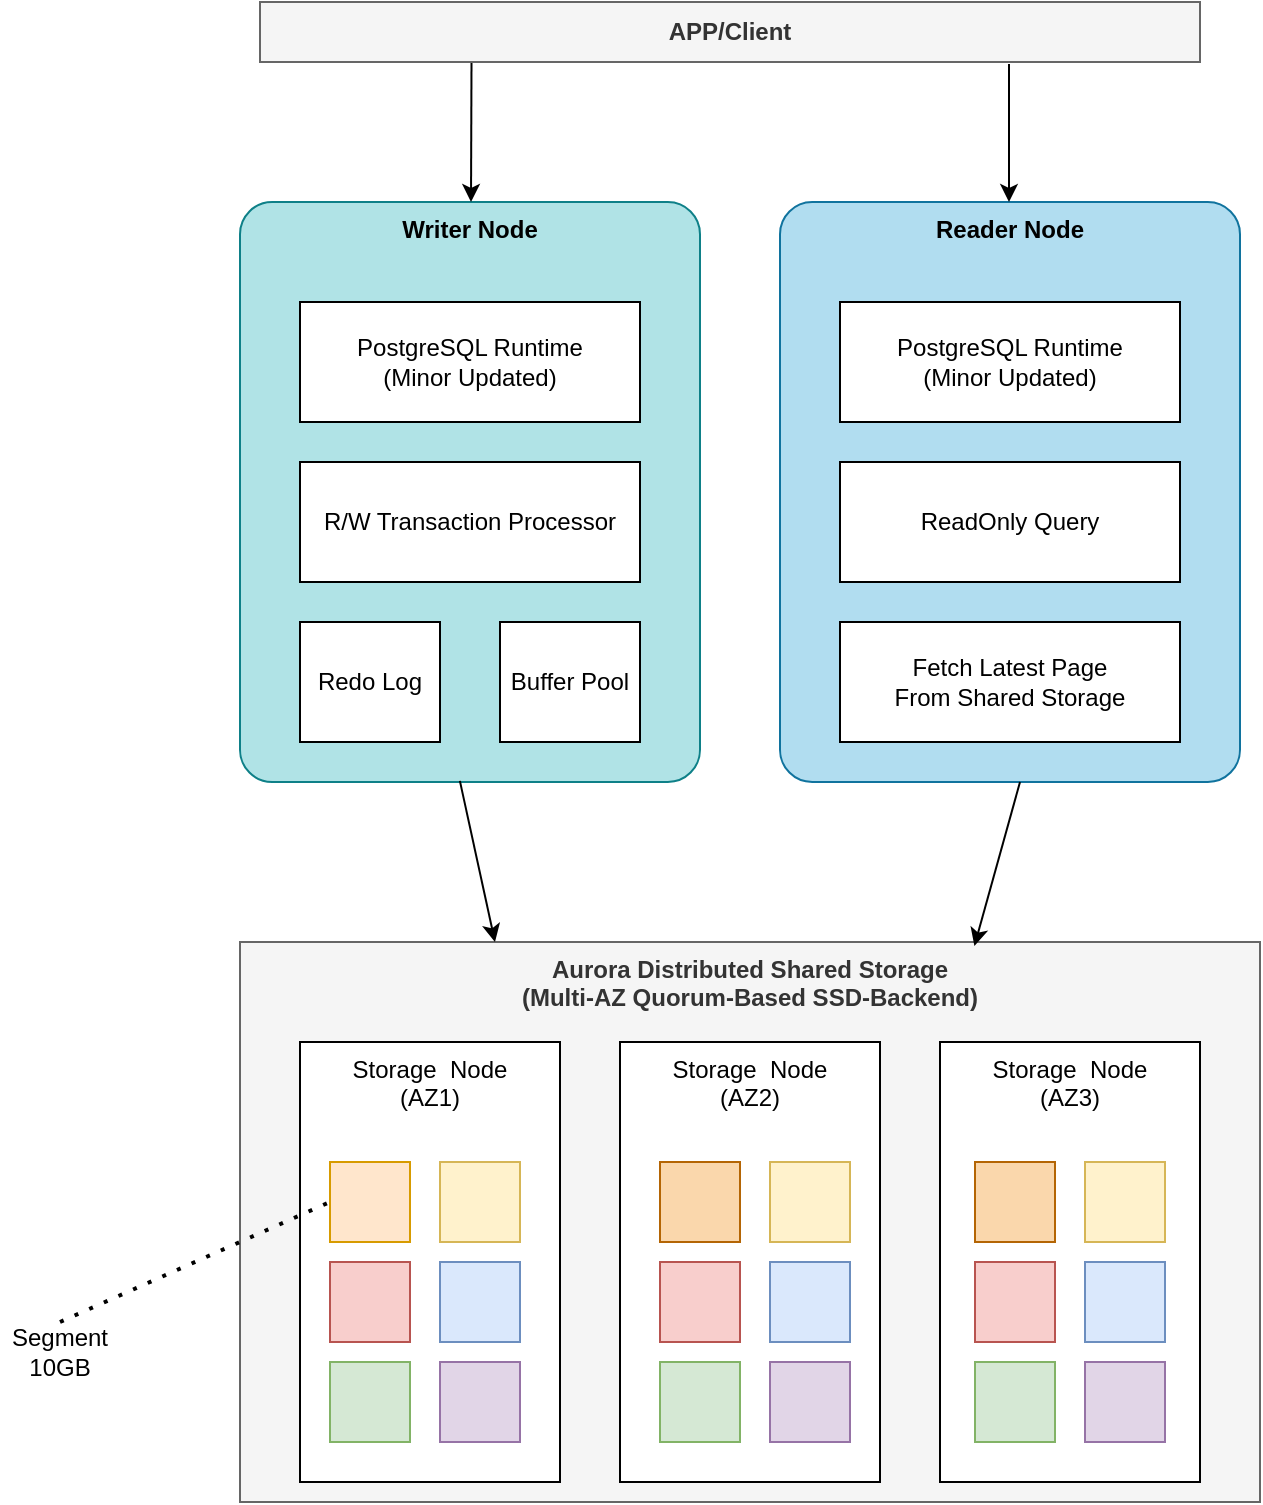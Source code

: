 <mxfile version="28.2.0">
  <diagram name="Page-1" id="s2vAEfCcSGN4AWjy1vzw">
    <mxGraphModel dx="1078" dy="593" grid="1" gridSize="10" guides="1" tooltips="1" connect="1" arrows="1" fold="1" page="1" pageScale="1" pageWidth="850" pageHeight="1100" math="0" shadow="0">
      <root>
        <mxCell id="0" />
        <mxCell id="1" parent="0" />
        <mxCell id="j5r5vbufTEwcB4HRGYw3-1" value="APP/Client" style="rounded=1;whiteSpace=wrap;html=1;arcSize=0;fillColor=#f5f5f5;fontColor=#333333;strokeColor=#666666;fontStyle=1" vertex="1" parent="1">
          <mxGeometry x="130" y="90" width="470" height="30" as="geometry" />
        </mxCell>
        <mxCell id="j5r5vbufTEwcB4HRGYw3-2" value="Writer Node" style="rounded=1;whiteSpace=wrap;html=1;arcSize=7;verticalAlign=top;fontStyle=1;fillColor=#b0e3e6;strokeColor=#0e8088;" vertex="1" parent="1">
          <mxGeometry x="120" y="190" width="230" height="290" as="geometry" />
        </mxCell>
        <mxCell id="j5r5vbufTEwcB4HRGYw3-3" value="Reader Node" style="rounded=1;whiteSpace=wrap;html=1;arcSize=7;verticalAlign=top;fontStyle=1;fillColor=#b1ddf0;strokeColor=#10739e;" vertex="1" parent="1">
          <mxGeometry x="390" y="190" width="230" height="290" as="geometry" />
        </mxCell>
        <mxCell id="j5r5vbufTEwcB4HRGYw3-4" value="PostgreSQL Runtime&lt;br&gt;(Minor Updated)" style="rounded=0;whiteSpace=wrap;html=1;" vertex="1" parent="1">
          <mxGeometry x="150" y="240" width="170" height="60" as="geometry" />
        </mxCell>
        <mxCell id="j5r5vbufTEwcB4HRGYw3-5" value="PostgreSQL Runtime&lt;br&gt;(Minor Updated)" style="rounded=0;whiteSpace=wrap;html=1;" vertex="1" parent="1">
          <mxGeometry x="420" y="240" width="170" height="60" as="geometry" />
        </mxCell>
        <mxCell id="j5r5vbufTEwcB4HRGYw3-6" value="R/W Transaction Processor" style="rounded=0;whiteSpace=wrap;html=1;" vertex="1" parent="1">
          <mxGeometry x="150" y="320" width="170" height="60" as="geometry" />
        </mxCell>
        <mxCell id="j5r5vbufTEwcB4HRGYw3-7" value="Redo Log" style="rounded=0;whiteSpace=wrap;html=1;" vertex="1" parent="1">
          <mxGeometry x="150" y="400" width="70" height="60" as="geometry" />
        </mxCell>
        <mxCell id="j5r5vbufTEwcB4HRGYw3-8" value="Buffer Pool" style="rounded=0;whiteSpace=wrap;html=1;" vertex="1" parent="1">
          <mxGeometry x="250" y="400" width="70" height="60" as="geometry" />
        </mxCell>
        <mxCell id="j5r5vbufTEwcB4HRGYw3-9" value="ReadOnly Query" style="rounded=0;whiteSpace=wrap;html=1;" vertex="1" parent="1">
          <mxGeometry x="420" y="320" width="170" height="60" as="geometry" />
        </mxCell>
        <mxCell id="j5r5vbufTEwcB4HRGYw3-10" value="Fetch Latest Page&lt;br&gt;From Shared Storage" style="rounded=0;whiteSpace=wrap;html=1;" vertex="1" parent="1">
          <mxGeometry x="420" y="400" width="170" height="60" as="geometry" />
        </mxCell>
        <mxCell id="j5r5vbufTEwcB4HRGYw3-11" value="Aurora Distributed Shared Storage&lt;br&gt;(Multi-AZ Quorum-Based SSD-Backend)" style="rounded=0;whiteSpace=wrap;html=1;verticalAlign=top;fontStyle=1;fillColor=#f5f5f5;fontColor=#333333;strokeColor=#666666;" vertex="1" parent="1">
          <mxGeometry x="120" y="560" width="510" height="280" as="geometry" />
        </mxCell>
        <mxCell id="j5r5vbufTEwcB4HRGYw3-13" value="" style="endArrow=classic;html=1;rounded=0;exitX=0.225;exitY=1.017;exitDx=0;exitDy=0;exitPerimeter=0;" edge="1" parent="1" source="j5r5vbufTEwcB4HRGYw3-1" target="j5r5vbufTEwcB4HRGYw3-2">
          <mxGeometry width="50" height="50" relative="1" as="geometry">
            <mxPoint x="280" y="330" as="sourcePoint" />
            <mxPoint x="330" y="280" as="targetPoint" />
          </mxGeometry>
        </mxCell>
        <mxCell id="j5r5vbufTEwcB4HRGYw3-14" value="" style="endArrow=classic;html=1;rounded=0;exitX=0.225;exitY=1.017;exitDx=0;exitDy=0;exitPerimeter=0;" edge="1" parent="1">
          <mxGeometry width="50" height="50" relative="1" as="geometry">
            <mxPoint x="504.5" y="121" as="sourcePoint" />
            <mxPoint x="504.5" y="190" as="targetPoint" />
          </mxGeometry>
        </mxCell>
        <mxCell id="j5r5vbufTEwcB4HRGYw3-16" value="Storage&amp;nbsp; Node&lt;br&gt;(AZ1)" style="rounded=0;whiteSpace=wrap;html=1;verticalAlign=top;" vertex="1" parent="1">
          <mxGeometry x="150" y="610" width="130" height="220" as="geometry" />
        </mxCell>
        <mxCell id="j5r5vbufTEwcB4HRGYw3-17" value="Storage&amp;nbsp; Node&lt;br&gt;(AZ2)" style="rounded=0;whiteSpace=wrap;html=1;verticalAlign=top;" vertex="1" parent="1">
          <mxGeometry x="310" y="610" width="130" height="220" as="geometry" />
        </mxCell>
        <mxCell id="j5r5vbufTEwcB4HRGYw3-18" value="Storage&amp;nbsp; Node&lt;br&gt;(AZ3)" style="rounded=0;whiteSpace=wrap;html=1;verticalAlign=top;" vertex="1" parent="1">
          <mxGeometry x="470" y="610" width="130" height="220" as="geometry" />
        </mxCell>
        <mxCell id="j5r5vbufTEwcB4HRGYw3-20" value="" style="whiteSpace=wrap;html=1;aspect=fixed;fillColor=#ffe6cc;strokeColor=#d79b00;" vertex="1" parent="1">
          <mxGeometry x="165" y="670" width="40" height="40" as="geometry" />
        </mxCell>
        <mxCell id="j5r5vbufTEwcB4HRGYw3-21" value="" style="whiteSpace=wrap;html=1;aspect=fixed;fillColor=#fff2cc;strokeColor=#d6b656;" vertex="1" parent="1">
          <mxGeometry x="220" y="670" width="40" height="40" as="geometry" />
        </mxCell>
        <mxCell id="j5r5vbufTEwcB4HRGYw3-22" value="" style="whiteSpace=wrap;html=1;aspect=fixed;fillColor=#f8cecc;strokeColor=#b85450;" vertex="1" parent="1">
          <mxGeometry x="165" y="720" width="40" height="40" as="geometry" />
        </mxCell>
        <mxCell id="j5r5vbufTEwcB4HRGYw3-23" value="" style="whiteSpace=wrap;html=1;aspect=fixed;fillColor=#dae8fc;strokeColor=#6c8ebf;" vertex="1" parent="1">
          <mxGeometry x="220" y="720" width="40" height="40" as="geometry" />
        </mxCell>
        <mxCell id="j5r5vbufTEwcB4HRGYw3-24" value="" style="whiteSpace=wrap;html=1;aspect=fixed;fillColor=#d5e8d4;strokeColor=#82b366;" vertex="1" parent="1">
          <mxGeometry x="165" y="770" width="40" height="40" as="geometry" />
        </mxCell>
        <mxCell id="j5r5vbufTEwcB4HRGYw3-25" value="" style="whiteSpace=wrap;html=1;aspect=fixed;fillColor=#e1d5e7;strokeColor=#9673a6;" vertex="1" parent="1">
          <mxGeometry x="220" y="770" width="40" height="40" as="geometry" />
        </mxCell>
        <mxCell id="j5r5vbufTEwcB4HRGYw3-26" value="" style="whiteSpace=wrap;html=1;aspect=fixed;fillColor=#fad7ac;strokeColor=#b46504;" vertex="1" parent="1">
          <mxGeometry x="330" y="670" width="40" height="40" as="geometry" />
        </mxCell>
        <mxCell id="j5r5vbufTEwcB4HRGYw3-27" value="" style="whiteSpace=wrap;html=1;aspect=fixed;fillColor=#fff2cc;strokeColor=#d6b656;" vertex="1" parent="1">
          <mxGeometry x="385" y="670" width="40" height="40" as="geometry" />
        </mxCell>
        <mxCell id="j5r5vbufTEwcB4HRGYw3-28" value="" style="whiteSpace=wrap;html=1;aspect=fixed;fillColor=#f8cecc;strokeColor=#b85450;" vertex="1" parent="1">
          <mxGeometry x="330" y="720" width="40" height="40" as="geometry" />
        </mxCell>
        <mxCell id="j5r5vbufTEwcB4HRGYw3-29" value="" style="whiteSpace=wrap;html=1;aspect=fixed;fillColor=#dae8fc;strokeColor=#6c8ebf;" vertex="1" parent="1">
          <mxGeometry x="385" y="720" width="40" height="40" as="geometry" />
        </mxCell>
        <mxCell id="j5r5vbufTEwcB4HRGYw3-30" value="" style="whiteSpace=wrap;html=1;aspect=fixed;fillColor=#d5e8d4;strokeColor=#82b366;" vertex="1" parent="1">
          <mxGeometry x="330" y="770" width="40" height="40" as="geometry" />
        </mxCell>
        <mxCell id="j5r5vbufTEwcB4HRGYw3-31" value="" style="whiteSpace=wrap;html=1;aspect=fixed;fillColor=#e1d5e7;strokeColor=#9673a6;" vertex="1" parent="1">
          <mxGeometry x="385" y="770" width="40" height="40" as="geometry" />
        </mxCell>
        <mxCell id="j5r5vbufTEwcB4HRGYw3-32" value="" style="whiteSpace=wrap;html=1;aspect=fixed;fillColor=#fad7ac;strokeColor=#b46504;" vertex="1" parent="1">
          <mxGeometry x="487.5" y="670" width="40" height="40" as="geometry" />
        </mxCell>
        <mxCell id="j5r5vbufTEwcB4HRGYw3-33" value="" style="whiteSpace=wrap;html=1;aspect=fixed;fillColor=#fff2cc;strokeColor=#d6b656;" vertex="1" parent="1">
          <mxGeometry x="542.5" y="670" width="40" height="40" as="geometry" />
        </mxCell>
        <mxCell id="j5r5vbufTEwcB4HRGYw3-34" value="" style="whiteSpace=wrap;html=1;aspect=fixed;fillColor=#f8cecc;strokeColor=#b85450;" vertex="1" parent="1">
          <mxGeometry x="487.5" y="720" width="40" height="40" as="geometry" />
        </mxCell>
        <mxCell id="j5r5vbufTEwcB4HRGYw3-35" value="" style="whiteSpace=wrap;html=1;aspect=fixed;fillColor=#dae8fc;strokeColor=#6c8ebf;" vertex="1" parent="1">
          <mxGeometry x="542.5" y="720" width="40" height="40" as="geometry" />
        </mxCell>
        <mxCell id="j5r5vbufTEwcB4HRGYw3-36" value="" style="whiteSpace=wrap;html=1;aspect=fixed;fillColor=#d5e8d4;strokeColor=#82b366;" vertex="1" parent="1">
          <mxGeometry x="487.5" y="770" width="40" height="40" as="geometry" />
        </mxCell>
        <mxCell id="j5r5vbufTEwcB4HRGYw3-37" value="" style="whiteSpace=wrap;html=1;aspect=fixed;fillColor=#e1d5e7;strokeColor=#9673a6;" vertex="1" parent="1">
          <mxGeometry x="542.5" y="770" width="40" height="40" as="geometry" />
        </mxCell>
        <mxCell id="j5r5vbufTEwcB4HRGYw3-38" value="" style="endArrow=classic;html=1;rounded=0;exitX=0.478;exitY=0.998;exitDx=0;exitDy=0;exitPerimeter=0;entryX=0.25;entryY=0;entryDx=0;entryDy=0;" edge="1" parent="1" source="j5r5vbufTEwcB4HRGYw3-2" target="j5r5vbufTEwcB4HRGYw3-11">
          <mxGeometry width="50" height="50" relative="1" as="geometry">
            <mxPoint x="280" y="530" as="sourcePoint" />
            <mxPoint x="230" y="569" as="targetPoint" />
          </mxGeometry>
        </mxCell>
        <mxCell id="j5r5vbufTEwcB4HRGYw3-45" value="" style="endArrow=classic;html=1;rounded=0;entryX=0.72;entryY=0.007;entryDx=0;entryDy=0;entryPerimeter=0;" edge="1" parent="1" target="j5r5vbufTEwcB4HRGYw3-11">
          <mxGeometry width="50" height="50" relative="1" as="geometry">
            <mxPoint x="510" y="480" as="sourcePoint" />
            <mxPoint x="510" y="520" as="targetPoint" />
          </mxGeometry>
        </mxCell>
        <mxCell id="j5r5vbufTEwcB4HRGYw3-46" value="Segment&lt;br&gt;10GB" style="text;html=1;align=center;verticalAlign=middle;whiteSpace=wrap;rounded=0;" vertex="1" parent="1">
          <mxGeometry y="750" width="60" height="30" as="geometry" />
        </mxCell>
        <mxCell id="j5r5vbufTEwcB4HRGYw3-47" value="" style="endArrow=none;dashed=1;html=1;dashPattern=1 3;strokeWidth=2;rounded=0;exitX=0.5;exitY=0;exitDx=0;exitDy=0;entryX=0;entryY=0.5;entryDx=0;entryDy=0;" edge="1" parent="1" source="j5r5vbufTEwcB4HRGYw3-46" target="j5r5vbufTEwcB4HRGYw3-20">
          <mxGeometry width="50" height="50" relative="1" as="geometry">
            <mxPoint x="150" y="650" as="sourcePoint" />
            <mxPoint x="200" y="600" as="targetPoint" />
          </mxGeometry>
        </mxCell>
      </root>
    </mxGraphModel>
  </diagram>
</mxfile>
